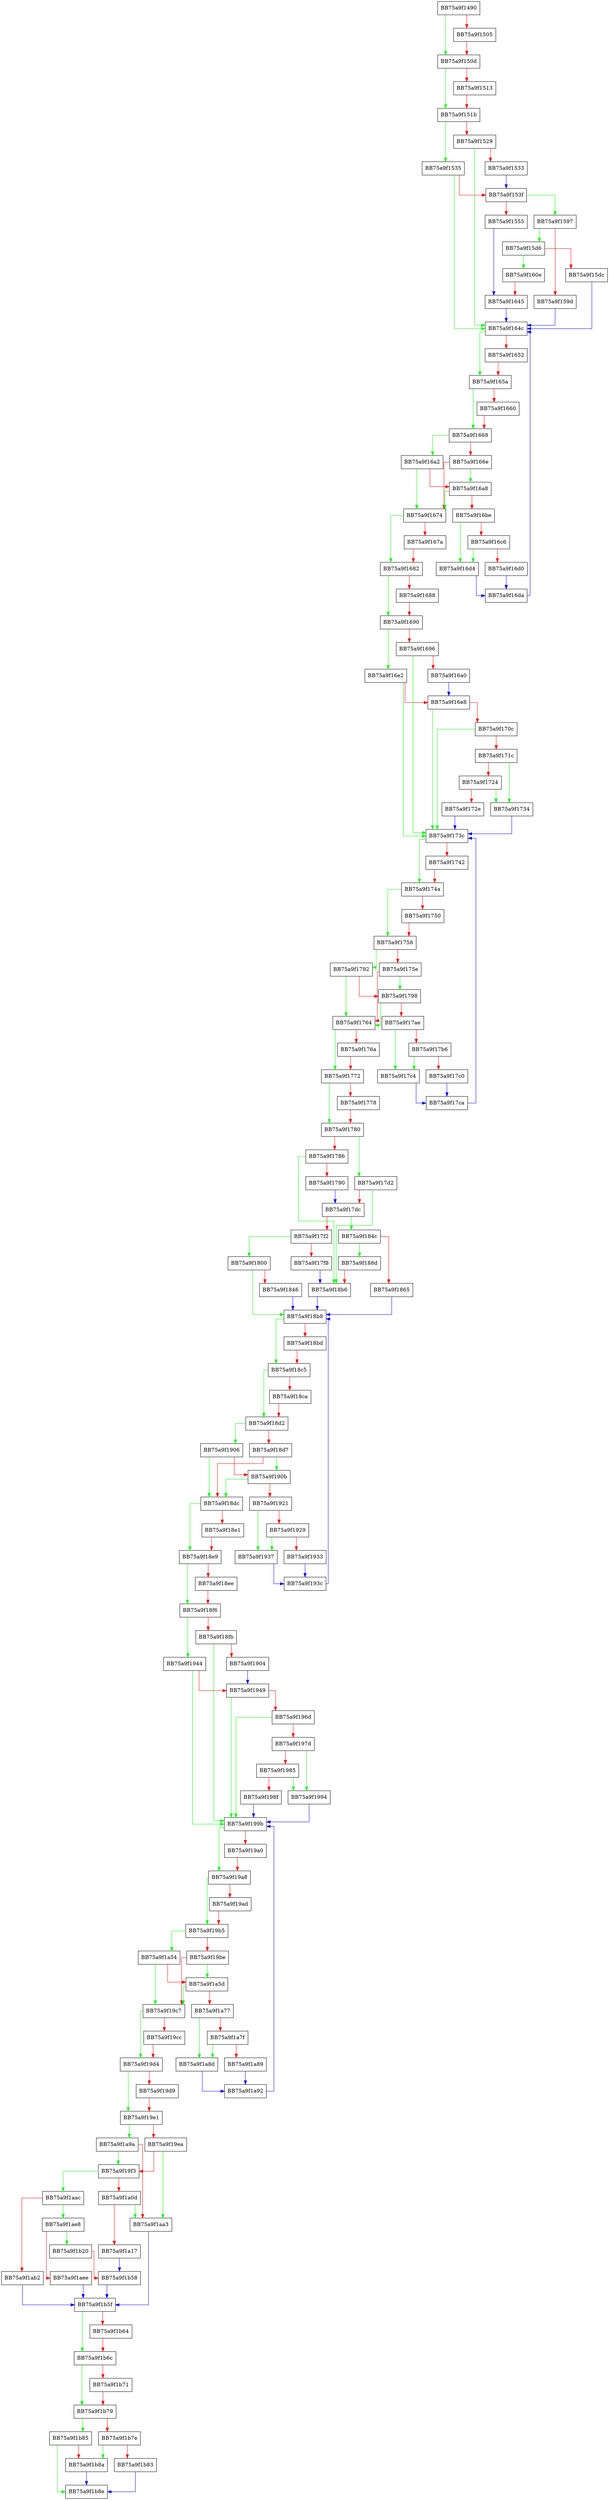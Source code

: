digraph do_get_date {
  node [shape="box"];
  graph [splines=ortho];
  BB75a9f1490 -> BB75a9f150d [color="green"];
  BB75a9f1490 -> BB75a9f1505 [color="red"];
  BB75a9f1505 -> BB75a9f150d [color="red"];
  BB75a9f150d -> BB75a9f151b [color="green"];
  BB75a9f150d -> BB75a9f1513 [color="red"];
  BB75a9f1513 -> BB75a9f151b [color="red"];
  BB75a9f151b -> BB75a9f1535 [color="green"];
  BB75a9f151b -> BB75a9f1529 [color="red"];
  BB75a9f1529 -> BB75a9f164c [color="green"];
  BB75a9f1529 -> BB75a9f1533 [color="red"];
  BB75a9f1533 -> BB75a9f153f [color="blue"];
  BB75a9f1535 -> BB75a9f164c [color="green"];
  BB75a9f1535 -> BB75a9f153f [color="red"];
  BB75a9f153f -> BB75a9f1597 [color="green"];
  BB75a9f153f -> BB75a9f1555 [color="red"];
  BB75a9f1555 -> BB75a9f1645 [color="blue"];
  BB75a9f1597 -> BB75a9f15d6 [color="green"];
  BB75a9f1597 -> BB75a9f159d [color="red"];
  BB75a9f159d -> BB75a9f164c [color="blue"];
  BB75a9f15d6 -> BB75a9f160e [color="green"];
  BB75a9f15d6 -> BB75a9f15dc [color="red"];
  BB75a9f15dc -> BB75a9f164c [color="blue"];
  BB75a9f160e -> BB75a9f1645 [color="red"];
  BB75a9f1645 -> BB75a9f164c [color="blue"];
  BB75a9f164c -> BB75a9f165a [color="green"];
  BB75a9f164c -> BB75a9f1652 [color="red"];
  BB75a9f1652 -> BB75a9f165a [color="red"];
  BB75a9f165a -> BB75a9f1668 [color="green"];
  BB75a9f165a -> BB75a9f1660 [color="red"];
  BB75a9f1660 -> BB75a9f1668 [color="red"];
  BB75a9f1668 -> BB75a9f16a2 [color="green"];
  BB75a9f1668 -> BB75a9f166e [color="red"];
  BB75a9f166e -> BB75a9f16a8 [color="green"];
  BB75a9f166e -> BB75a9f1674 [color="red"];
  BB75a9f1674 -> BB75a9f1682 [color="green"];
  BB75a9f1674 -> BB75a9f167a [color="red"];
  BB75a9f167a -> BB75a9f1682 [color="red"];
  BB75a9f1682 -> BB75a9f1690 [color="green"];
  BB75a9f1682 -> BB75a9f1688 [color="red"];
  BB75a9f1688 -> BB75a9f1690 [color="red"];
  BB75a9f1690 -> BB75a9f16e2 [color="green"];
  BB75a9f1690 -> BB75a9f1696 [color="red"];
  BB75a9f1696 -> BB75a9f173c [color="green"];
  BB75a9f1696 -> BB75a9f16a0 [color="red"];
  BB75a9f16a0 -> BB75a9f16e8 [color="blue"];
  BB75a9f16a2 -> BB75a9f1674 [color="green"];
  BB75a9f16a2 -> BB75a9f16a8 [color="red"];
  BB75a9f16a8 -> BB75a9f1674 [color="green"];
  BB75a9f16a8 -> BB75a9f16be [color="red"];
  BB75a9f16be -> BB75a9f16d4 [color="green"];
  BB75a9f16be -> BB75a9f16c6 [color="red"];
  BB75a9f16c6 -> BB75a9f16d4 [color="green"];
  BB75a9f16c6 -> BB75a9f16d0 [color="red"];
  BB75a9f16d0 -> BB75a9f16da [color="blue"];
  BB75a9f16d4 -> BB75a9f16da [color="blue"];
  BB75a9f16da -> BB75a9f164c [color="blue"];
  BB75a9f16e2 -> BB75a9f173c [color="green"];
  BB75a9f16e2 -> BB75a9f16e8 [color="red"];
  BB75a9f16e8 -> BB75a9f173c [color="green"];
  BB75a9f16e8 -> BB75a9f170c [color="red"];
  BB75a9f170c -> BB75a9f173c [color="green"];
  BB75a9f170c -> BB75a9f171c [color="red"];
  BB75a9f171c -> BB75a9f1734 [color="green"];
  BB75a9f171c -> BB75a9f1724 [color="red"];
  BB75a9f1724 -> BB75a9f1734 [color="green"];
  BB75a9f1724 -> BB75a9f172e [color="red"];
  BB75a9f172e -> BB75a9f173c [color="blue"];
  BB75a9f1734 -> BB75a9f173c [color="blue"];
  BB75a9f173c -> BB75a9f174a [color="green"];
  BB75a9f173c -> BB75a9f1742 [color="red"];
  BB75a9f1742 -> BB75a9f174a [color="red"];
  BB75a9f174a -> BB75a9f1758 [color="green"];
  BB75a9f174a -> BB75a9f1750 [color="red"];
  BB75a9f1750 -> BB75a9f1758 [color="red"];
  BB75a9f1758 -> BB75a9f1792 [color="green"];
  BB75a9f1758 -> BB75a9f175e [color="red"];
  BB75a9f175e -> BB75a9f1798 [color="green"];
  BB75a9f175e -> BB75a9f1764 [color="red"];
  BB75a9f1764 -> BB75a9f1772 [color="green"];
  BB75a9f1764 -> BB75a9f176a [color="red"];
  BB75a9f176a -> BB75a9f1772 [color="red"];
  BB75a9f1772 -> BB75a9f1780 [color="green"];
  BB75a9f1772 -> BB75a9f1778 [color="red"];
  BB75a9f1778 -> BB75a9f1780 [color="red"];
  BB75a9f1780 -> BB75a9f17d2 [color="green"];
  BB75a9f1780 -> BB75a9f1786 [color="red"];
  BB75a9f1786 -> BB75a9f18b6 [color="green"];
  BB75a9f1786 -> BB75a9f1790 [color="red"];
  BB75a9f1790 -> BB75a9f17dc [color="blue"];
  BB75a9f1792 -> BB75a9f1764 [color="green"];
  BB75a9f1792 -> BB75a9f1798 [color="red"];
  BB75a9f1798 -> BB75a9f1764 [color="green"];
  BB75a9f1798 -> BB75a9f17ae [color="red"];
  BB75a9f17ae -> BB75a9f17c4 [color="green"];
  BB75a9f17ae -> BB75a9f17b6 [color="red"];
  BB75a9f17b6 -> BB75a9f17c4 [color="green"];
  BB75a9f17b6 -> BB75a9f17c0 [color="red"];
  BB75a9f17c0 -> BB75a9f17ca [color="blue"];
  BB75a9f17c4 -> BB75a9f17ca [color="blue"];
  BB75a9f17ca -> BB75a9f173c [color="blue"];
  BB75a9f17d2 -> BB75a9f18b6 [color="green"];
  BB75a9f17d2 -> BB75a9f17dc [color="red"];
  BB75a9f17dc -> BB75a9f184c [color="green"];
  BB75a9f17dc -> BB75a9f17f2 [color="red"];
  BB75a9f17f2 -> BB75a9f1800 [color="green"];
  BB75a9f17f2 -> BB75a9f17f8 [color="red"];
  BB75a9f17f8 -> BB75a9f18b6 [color="blue"];
  BB75a9f1800 -> BB75a9f18b8 [color="green"];
  BB75a9f1800 -> BB75a9f1846 [color="red"];
  BB75a9f1846 -> BB75a9f18b8 [color="blue"];
  BB75a9f184c -> BB75a9f188d [color="green"];
  BB75a9f184c -> BB75a9f1865 [color="red"];
  BB75a9f1865 -> BB75a9f18b8 [color="blue"];
  BB75a9f188d -> BB75a9f18b6 [color="red"];
  BB75a9f18b6 -> BB75a9f18b8 [color="blue"];
  BB75a9f18b8 -> BB75a9f18c5 [color="green"];
  BB75a9f18b8 -> BB75a9f18bd [color="red"];
  BB75a9f18bd -> BB75a9f18c5 [color="red"];
  BB75a9f18c5 -> BB75a9f18d2 [color="green"];
  BB75a9f18c5 -> BB75a9f18ca [color="red"];
  BB75a9f18ca -> BB75a9f18d2 [color="red"];
  BB75a9f18d2 -> BB75a9f1906 [color="green"];
  BB75a9f18d2 -> BB75a9f18d7 [color="red"];
  BB75a9f18d7 -> BB75a9f190b [color="green"];
  BB75a9f18d7 -> BB75a9f18dc [color="red"];
  BB75a9f18dc -> BB75a9f18e9 [color="green"];
  BB75a9f18dc -> BB75a9f18e1 [color="red"];
  BB75a9f18e1 -> BB75a9f18e9 [color="red"];
  BB75a9f18e9 -> BB75a9f18f6 [color="green"];
  BB75a9f18e9 -> BB75a9f18ee [color="red"];
  BB75a9f18ee -> BB75a9f18f6 [color="red"];
  BB75a9f18f6 -> BB75a9f1944 [color="green"];
  BB75a9f18f6 -> BB75a9f18fb [color="red"];
  BB75a9f18fb -> BB75a9f199b [color="green"];
  BB75a9f18fb -> BB75a9f1904 [color="red"];
  BB75a9f1904 -> BB75a9f1949 [color="blue"];
  BB75a9f1906 -> BB75a9f18dc [color="green"];
  BB75a9f1906 -> BB75a9f190b [color="red"];
  BB75a9f190b -> BB75a9f18dc [color="green"];
  BB75a9f190b -> BB75a9f1921 [color="red"];
  BB75a9f1921 -> BB75a9f1937 [color="green"];
  BB75a9f1921 -> BB75a9f1929 [color="red"];
  BB75a9f1929 -> BB75a9f1937 [color="green"];
  BB75a9f1929 -> BB75a9f1933 [color="red"];
  BB75a9f1933 -> BB75a9f193c [color="blue"];
  BB75a9f1937 -> BB75a9f193c [color="blue"];
  BB75a9f193c -> BB75a9f18b8 [color="blue"];
  BB75a9f1944 -> BB75a9f199b [color="green"];
  BB75a9f1944 -> BB75a9f1949 [color="red"];
  BB75a9f1949 -> BB75a9f199b [color="green"];
  BB75a9f1949 -> BB75a9f196d [color="red"];
  BB75a9f196d -> BB75a9f199b [color="green"];
  BB75a9f196d -> BB75a9f197d [color="red"];
  BB75a9f197d -> BB75a9f1994 [color="green"];
  BB75a9f197d -> BB75a9f1985 [color="red"];
  BB75a9f1985 -> BB75a9f1994 [color="green"];
  BB75a9f1985 -> BB75a9f198f [color="red"];
  BB75a9f198f -> BB75a9f199b [color="blue"];
  BB75a9f1994 -> BB75a9f199b [color="blue"];
  BB75a9f199b -> BB75a9f19a8 [color="green"];
  BB75a9f199b -> BB75a9f19a0 [color="red"];
  BB75a9f19a0 -> BB75a9f19a8 [color="red"];
  BB75a9f19a8 -> BB75a9f19b5 [color="green"];
  BB75a9f19a8 -> BB75a9f19ad [color="red"];
  BB75a9f19ad -> BB75a9f19b5 [color="red"];
  BB75a9f19b5 -> BB75a9f1a54 [color="green"];
  BB75a9f19b5 -> BB75a9f19be [color="red"];
  BB75a9f19be -> BB75a9f1a5d [color="green"];
  BB75a9f19be -> BB75a9f19c7 [color="red"];
  BB75a9f19c7 -> BB75a9f19d4 [color="green"];
  BB75a9f19c7 -> BB75a9f19cc [color="red"];
  BB75a9f19cc -> BB75a9f19d4 [color="red"];
  BB75a9f19d4 -> BB75a9f19e1 [color="green"];
  BB75a9f19d4 -> BB75a9f19d9 [color="red"];
  BB75a9f19d9 -> BB75a9f19e1 [color="red"];
  BB75a9f19e1 -> BB75a9f1a9a [color="green"];
  BB75a9f19e1 -> BB75a9f19ea [color="red"];
  BB75a9f19ea -> BB75a9f1aa3 [color="green"];
  BB75a9f19ea -> BB75a9f19f3 [color="red"];
  BB75a9f19f3 -> BB75a9f1aac [color="green"];
  BB75a9f19f3 -> BB75a9f1a0d [color="red"];
  BB75a9f1a0d -> BB75a9f1aa3 [color="green"];
  BB75a9f1a0d -> BB75a9f1a17 [color="red"];
  BB75a9f1a17 -> BB75a9f1b58 [color="blue"];
  BB75a9f1a54 -> BB75a9f19c7 [color="green"];
  BB75a9f1a54 -> BB75a9f1a5d [color="red"];
  BB75a9f1a5d -> BB75a9f19c7 [color="green"];
  BB75a9f1a5d -> BB75a9f1a77 [color="red"];
  BB75a9f1a77 -> BB75a9f1a8d [color="green"];
  BB75a9f1a77 -> BB75a9f1a7f [color="red"];
  BB75a9f1a7f -> BB75a9f1a8d [color="green"];
  BB75a9f1a7f -> BB75a9f1a89 [color="red"];
  BB75a9f1a89 -> BB75a9f1a92 [color="blue"];
  BB75a9f1a8d -> BB75a9f1a92 [color="blue"];
  BB75a9f1a92 -> BB75a9f199b [color="blue"];
  BB75a9f1a9a -> BB75a9f19f3 [color="green"];
  BB75a9f1a9a -> BB75a9f1aa3 [color="red"];
  BB75a9f1aa3 -> BB75a9f1b5f [color="blue"];
  BB75a9f1aac -> BB75a9f1ae8 [color="green"];
  BB75a9f1aac -> BB75a9f1ab2 [color="red"];
  BB75a9f1ab2 -> BB75a9f1b5f [color="blue"];
  BB75a9f1ae8 -> BB75a9f1b20 [color="green"];
  BB75a9f1ae8 -> BB75a9f1aee [color="red"];
  BB75a9f1aee -> BB75a9f1b5f [color="blue"];
  BB75a9f1b20 -> BB75a9f1b58 [color="red"];
  BB75a9f1b58 -> BB75a9f1b5f [color="blue"];
  BB75a9f1b5f -> BB75a9f1b6c [color="green"];
  BB75a9f1b5f -> BB75a9f1b64 [color="red"];
  BB75a9f1b64 -> BB75a9f1b6c [color="red"];
  BB75a9f1b6c -> BB75a9f1b79 [color="green"];
  BB75a9f1b6c -> BB75a9f1b71 [color="red"];
  BB75a9f1b71 -> BB75a9f1b79 [color="red"];
  BB75a9f1b79 -> BB75a9f1b85 [color="green"];
  BB75a9f1b79 -> BB75a9f1b7e [color="red"];
  BB75a9f1b7e -> BB75a9f1b8a [color="green"];
  BB75a9f1b7e -> BB75a9f1b83 [color="red"];
  BB75a9f1b83 -> BB75a9f1b8e [color="blue"];
  BB75a9f1b85 -> BB75a9f1b8e [color="green"];
  BB75a9f1b85 -> BB75a9f1b8a [color="red"];
  BB75a9f1b8a -> BB75a9f1b8e [color="blue"];
}